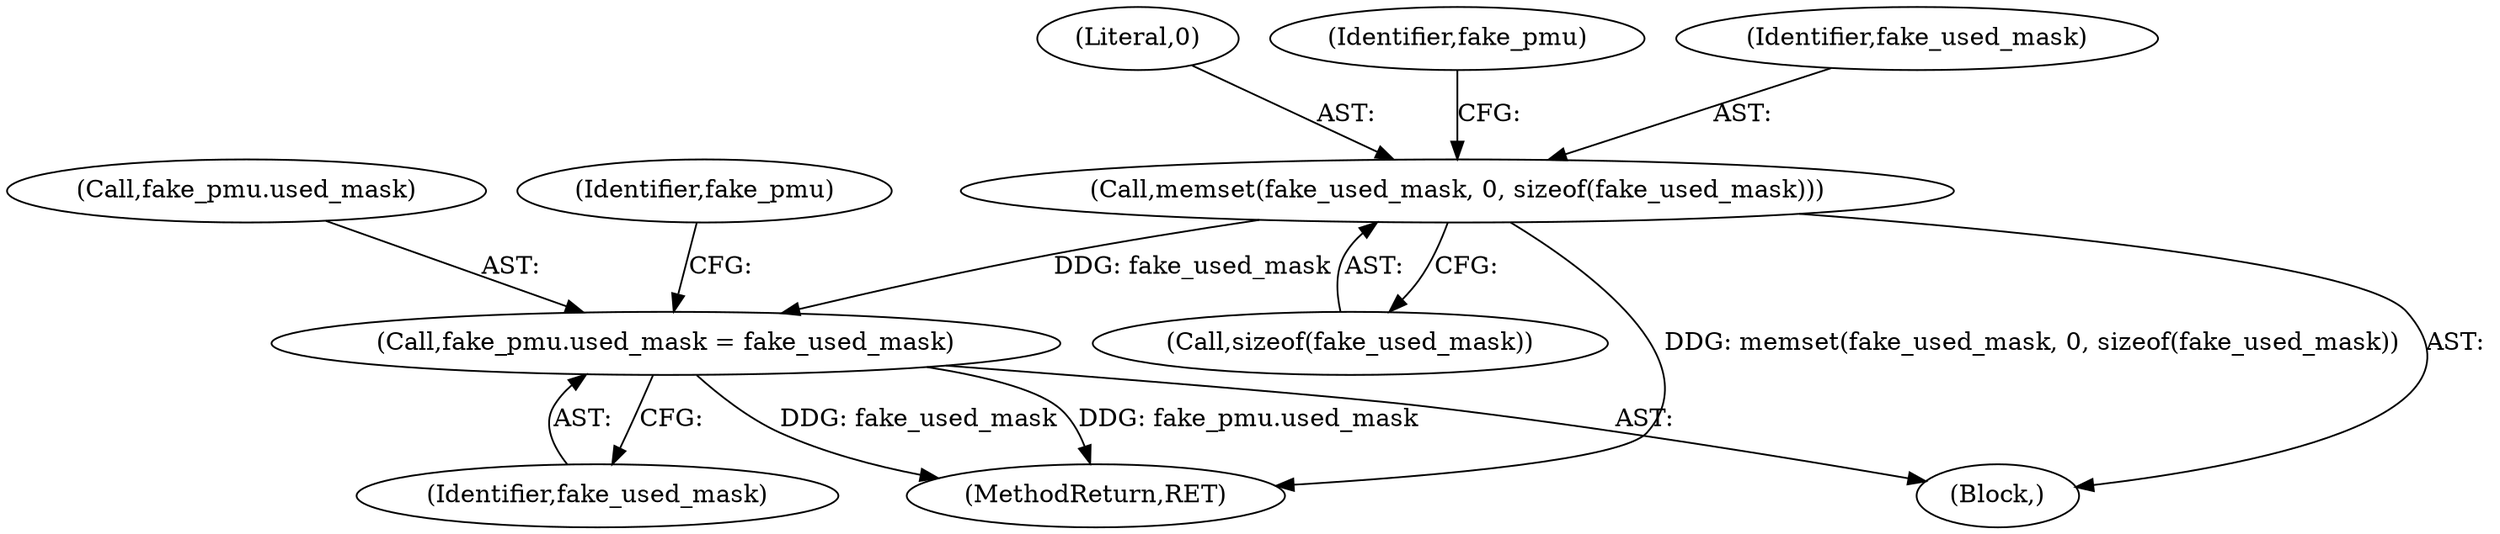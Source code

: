 digraph "0_linux_8fff105e13041e49b82f92eef034f363a6b1c071_0@API" {
"1000115" [label="(Call,memset(fake_used_mask, 0, sizeof(fake_used_mask)))"];
"1000120" [label="(Call,fake_pmu.used_mask = fake_used_mask)"];
"1000103" [label="(Block,)"];
"1000118" [label="(Call,sizeof(fake_used_mask))"];
"1000155" [label="(MethodReturn,RET)"];
"1000117" [label="(Literal,0)"];
"1000129" [label="(Identifier,fake_pmu)"];
"1000121" [label="(Call,fake_pmu.used_mask)"];
"1000124" [label="(Identifier,fake_used_mask)"];
"1000120" [label="(Call,fake_pmu.used_mask = fake_used_mask)"];
"1000122" [label="(Identifier,fake_pmu)"];
"1000115" [label="(Call,memset(fake_used_mask, 0, sizeof(fake_used_mask)))"];
"1000116" [label="(Identifier,fake_used_mask)"];
"1000115" -> "1000103"  [label="AST: "];
"1000115" -> "1000118"  [label="CFG: "];
"1000116" -> "1000115"  [label="AST: "];
"1000117" -> "1000115"  [label="AST: "];
"1000118" -> "1000115"  [label="AST: "];
"1000122" -> "1000115"  [label="CFG: "];
"1000115" -> "1000155"  [label="DDG: memset(fake_used_mask, 0, sizeof(fake_used_mask))"];
"1000115" -> "1000120"  [label="DDG: fake_used_mask"];
"1000120" -> "1000103"  [label="AST: "];
"1000120" -> "1000124"  [label="CFG: "];
"1000121" -> "1000120"  [label="AST: "];
"1000124" -> "1000120"  [label="AST: "];
"1000129" -> "1000120"  [label="CFG: "];
"1000120" -> "1000155"  [label="DDG: fake_used_mask"];
"1000120" -> "1000155"  [label="DDG: fake_pmu.used_mask"];
}
